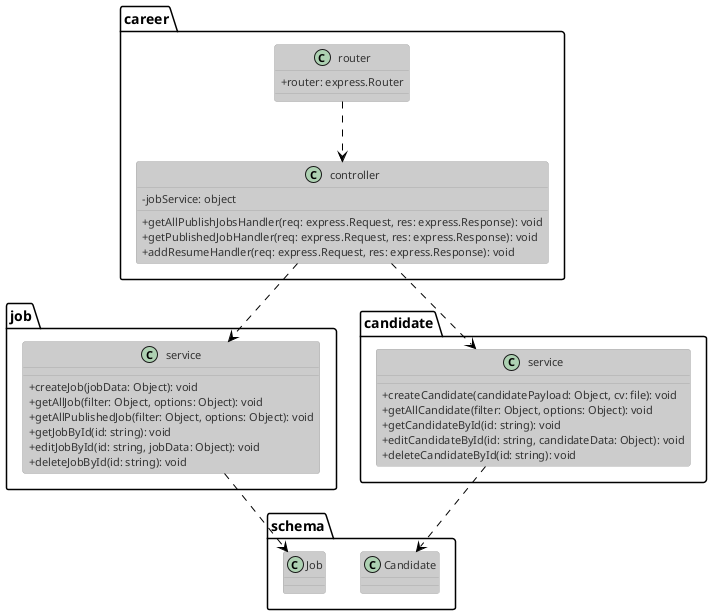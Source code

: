 @startuml careerClass
!theme reddress-lightblue

skinparam classAttributeIconSize 0
class career.controller{
    - {field} jobService: object

    + {method} getAllPublishJobsHandler(req: express.Request, res: express.Response): void
    + {method} getPublishedJobHandler(req: express.Request, res: express.Response): void
    + {method} addResumeHandler(req: express.Request, res: express.Response): void
}

class job.service{
    + {method} createJob(jobData: Object): void
    + {method} getAllJob(filter: Object, options: Object): void
    + {method} getAllPublishedJob(filter: Object, options: Object): void
    + {method} getJobById(id: string): void
    + {method} editJobById(id: string, jobData: Object): void
    + {method} deleteJobById(id: string): void
}

class candidate.service{
    + {method} createCandidate(candidatePayload: Object, cv: file): void
    + {method} getAllCandidate(filter: Object, options: Object): void
    + {method} getCandidateById(id: string): void
    + {method} editCandidateById(id: string, candidateData: Object): void
    + {method} deleteCandidateById(id: string): void
}

class career.router{
    + {field} router: express.Router
}


class schema.Job {

}

class schema.Candidate {

}


career.router ..> career.controller
career.controller ..> job.service
career.controller ..> candidate.service
job.service ..> schema.Job
candidate.service ..> schema.Candidate
@enduml